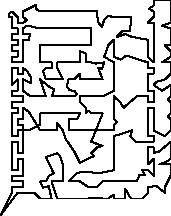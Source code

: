 unitsize(0.001cm);
// 53795.4
draw((200,400)--(0,0));
draw((0,0)--(300,400));
draw((300,400)--(400,400));
draw((400,400)--(600,400));
draw((600,400)--(700,300));
draw((700,300)--(800,300));
draw((800,300)--(900,300));
draw((900,300)--(850,520));
draw((850,520)--(750,490));
draw((750,490)--(700,600));
draw((700,600)--(800,600));
draw((800,600)--(850,700));
draw((850,700)--(939,740));
draw((939,740)--(800,1030));
draw((800,1030)--(1000,1100));
draw((1000,1100)--(1050,1050));
draw((1050,1050)--(1100,900));
draw((1100,900)--(1100,700));
draw((1100,700)--(1100,600));
draw((1100,600)--(1000,600));
draw((1000,600)--(900,600));
draw((900,600)--(1000,300));
draw((1000,300)--(1100,300));
draw((1100,300)--(1200,300));
draw((1200,300)--(1300,300));
draw((1300,300)--(1400,300));
draw((1400,300)--(1550,300));
draw((1550,300)--(1710,310));
draw((1710,310)--(1800,300));
draw((1800,300)--(1900,300));
draw((1900,300)--(2000,370));
draw((2000,370)--(2000,300));
draw((2000,300)--(2100,300));
draw((2100,300)--(2200,300));
draw((2200,300)--(2200,469));
draw((2200,469)--(2300,300));
draw((2300,300)--(2400,300));
draw((2400,300)--(2500,300));
draw((2500,300)--(2600,400));
draw((2600,400)--(2600,500));
draw((2600,500)--(2750,520));
draw((2750,520)--(2900,400));
draw((2900,400)--(2900,500));
draw((2900,500)--(3000,700));
draw((3000,700)--(3000,800));
draw((3000,800)--(3000,900));
draw((3000,900)--(2800,900));
draw((2800,900)--(2930,950));
draw((2930,950)--(3000,1000));
draw((3000,1000)--(3000,1100));
draw((3000,1100)--(3000,1200));
draw((3000,1200)--(3000,1300));
draw((3000,1300)--(2800,1130));
draw((2800,1130)--(2700,1100));
draw((2700,1100)--(2700,1200));
draw((2700,1200)--(2600,1200));
draw((2600,1200)--(2600,1100));
draw((2600,1100)--(2600,1000));
draw((2600,1000)--(2600,900));
draw((2600,900)--(2700,1000));
draw((2700,1000)--(2700,900));
draw((2700,900)--(2700,800));
draw((2700,800)--(2700,700));
draw((2700,700)--(2600,800));
draw((2600,800)--(2500,800));
draw((2500,800)--(2550,710));
draw((2550,710)--(2450,710));
draw((2450,710)--(2400,600));
draw((2400,600)--(2300,600));
draw((2300,600)--(2200,600));
draw((2200,600)--(2100,600));
draw((2100,600)--(2000,600));
draw((2000,600)--(1900,600));
draw((1900,600)--(1800,600));
draw((1800,600)--(1710,510));
draw((1710,510)--(1550,500));
draw((1550,500)--(1400,600));
draw((1400,600)--(1300,600));
draw((1300,600)--(1200,600));
draw((1200,600)--(1300,700));
draw((1300,700)--(1350,750));
draw((1350,750)--(1450,770));
draw((1450,770)--(1750,750));
draw((1750,750)--(2000,800));
draw((2000,800)--(2000,900));
draw((2000,900)--(2000,1000));
draw((2000,1000)--(2000,1100));
draw((2000,1100)--(2000,1200));
draw((2000,1200)--(2000,1300));
draw((2000,1300)--(2000,1400));
draw((2000,1400)--(2320,1500));
draw((2320,1500)--(2290,1400));
draw((2290,1400)--(2390,1300));
draw((2390,1300)--(2600,1300));
draw((2600,1300)--(2700,1300));
draw((2700,1300)--(2700,1400));
draw((2700,1400)--(2600,1400));
draw((2600,1400)--(2600,1500));
draw((2600,1500)--(2600,1600));
draw((2600,1600)--(2600,1700));
draw((2600,1700)--(2600,1800));
draw((2600,1800)--(2600,1900));
draw((2600,1900)--(2700,1900));
draw((2700,1900)--(2700,1800));
draw((2700,1800)--(2700,1700));
draw((2700,1700)--(2700,1600));
draw((2700,1600)--(2700,1500));
draw((2700,1500)--(2900,1400));
draw((2900,1400)--(3000,1500));
draw((3000,1500)--(3000,1600));
draw((3000,1600)--(3000,1700));
draw((3000,1700)--(2950,1750));
draw((2950,1750)--(3000,1800));
draw((3000,1800)--(3000,1900));
draw((3000,1900)--(3000,2000));
draw((3000,2000)--(2950,2050));
draw((2950,2050)--(3000,2100));
draw((3000,2100)--(3000,2200));
draw((3000,2200)--(3000,2300));
draw((3000,2300)--(2850,2200));
draw((2850,2200)--(2700,2300));
draw((2700,2300)--(2760,2360));
draw((2760,2360)--(2900,2400));
draw((2900,2400)--(3000,2500));
draw((3000,2500)--(3000,2600));
draw((3000,2600)--(3000,2700));
draw((3000,2700)--(2850,2700));
draw((2850,2700)--(3000,2800));
draw((3000,2800)--(3000,2900));
draw((3000,2900)--(2900,3000));
draw((2900,3000)--(3000,3000));
draw((3000,3000)--(3000,3100));
draw((3000,3100)--(3000,3200));
draw((3000,3200)--(3000,3300));
draw((3000,3300)--(2850,3350));
draw((2850,3350)--(3000,3400));
draw((3000,3400)--(3000,3500));
draw((3000,3500)--(3000,3600));
draw((3000,3600)--(3000,3700));
draw((3000,3700)--(3000,3800));
draw((3000,3800)--(2700,3800));
draw((2700,3800)--(2700,3700));
draw((2700,3700)--(2620,3650));
draw((2620,3650)--(2700,3600));
draw((2700,3600)--(2700,3500));
draw((2700,3500)--(2600,3400));
draw((2600,3400)--(2700,3400));
draw((2700,3400)--(2700,3300));
draw((2700,3300)--(2700,3200));
draw((2700,3200)--(2700,3100));
draw((2700,3100)--(2700,3000));
draw((2700,3000)--(2700,2900));
draw((2700,2900)--(2700,2800));
draw((2700,2800)--(2700,2700));
draw((2700,2700)--(2600,2800));
draw((2600,2800)--(2600,2900));
draw((2600,2900)--(2600,3000));
draw((2600,3000)--(2600,3100));
draw((2600,3100)--(2320,3150));
draw((2320,3150)--(2200,3200));
draw((2200,3200)--(2050,3150));
draw((2050,3150)--(2100,3200));
draw((2100,3200)--(2150,3250));
draw((2150,3250)--(2280,3250));
draw((2280,3250)--(2300,3400));
draw((2300,3400)--(2300,3500));
draw((2300,3500)--(2000,3500));
draw((2000,3500)--(1900,3520));
draw((1900,3520)--(1829,3450));
draw((1829,3450)--(1790,3330));
draw((1790,3330)--(1720,3409));
draw((1720,3409)--(1700,3600));
draw((1700,3600)--(1600,3600));
draw((1600,3600)--(1500,3600));
draw((1500,3600)--(1400,3600));
draw((1400,3600)--(1300,3600));
draw((1300,3600)--(1200,3600));
draw((1200,3600)--(1100,3600));
draw((1100,3600)--(1000,3600));
draw((1000,3600)--(900,3600));
draw((900,3600)--(800,3600));
draw((800,3600)--(700,3600));
draw((700,3600)--(620,3650));
draw((620,3650)--(620,3709));
draw((620,3709)--(400,3600));
draw((400,3600)--(400,3500));
draw((400,3500)--(469,3450));
draw((469,3450)--(400,3400));
draw((400,3400)--(300,3400));
draw((300,3400)--(300,3500));
draw((300,3500)--(200,3600));
draw((200,3600)--(150,3550));
draw((150,3550)--(150,3500));
draw((150,3500)--(200,3500));
draw((200,3500)--(200,3400));
draw((200,3400)--(200,3300));
draw((200,3300)--(300,3300));
draw((300,3300)--(300,3200));
draw((300,3200)--(200,3200));
draw((200,3200)--(200,3100));
draw((200,3100)--(300,3100));
draw((300,3100)--(300,3000));
draw((300,3000)--(200,3000));
draw((200,3000)--(200,2900));
draw((200,2900)--(300,2900));
draw((300,2900)--(300,2800));
draw((300,2800)--(200,2800));
draw((200,2800)--(200,2700));
draw((200,2700)--(300,2700));
draw((300,2700)--(400,2700));
draw((400,2700)--(400,2800));
draw((400,2800)--(400,2900));
draw((400,2900)--(400,3000));
draw((400,3000)--(400,3100));
draw((400,3100)--(500,3100));
draw((500,3100)--(520,3200));
draw((520,3200)--(400,3200));
draw((400,3200)--(400,3300));
draw((400,3300)--(469,3350));
draw((469,3350)--(700,3300));
draw((700,3300)--(800,3300));
draw((800,3300)--(900,3300));
draw((900,3300)--(1000,3300));
draw((1000,3300)--(1100,3300));
draw((1100,3300)--(1200,3300));
draw((1200,3300)--(1300,3300));
draw((1300,3300)--(1400,3300));
draw((1400,3300)--(1500,3300));
draw((1500,3300)--(1600,3300));
draw((1600,3300)--(1600,3000));
draw((1600,3000)--(1500,3000));
draw((1500,3000)--(1400,3000));
draw((1400,3000)--(1300,3000));
draw((1300,3000)--(1200,3000));
draw((1200,3000)--(1100,3000));
draw((1100,3000)--(1000,3000));
draw((1000,3000)--(900,3000));
draw((900,3000)--(800,3000));
draw((800,3000)--(700,3000));
draw((700,3000)--(700,2700));
draw((700,2700)--(800,2700));
draw((800,2700)--(900,2700));
draw((900,2700)--(910,2600));
draw((910,2600)--(800,2600));
draw((800,2600)--(750,2550));
draw((750,2550)--(800,2400));
draw((800,2400)--(900,2400));
draw((900,2400)--(1000,2400));
draw((1000,2400)--(1100,2400));
draw((1100,2400)--(1000,2600));
draw((1000,2600)--(1000,2700));
draw((1000,2700)--(1100,2700));
draw((1100,2700)--(1200,2700));
draw((1200,2700)--(1300,2700));
draw((1300,2700)--(1400,2700));
draw((1400,2700)--(1400,2820));
draw((1400,2820)--(1400,2900));
draw((1400,2900)--(1500,2860));
draw((1500,2860)--(1500,2800));
draw((1500,2800)--(1500,2700));
draw((1500,2700)--(1600,2700));
draw((1600,2700)--(1690,2680));
draw((1690,2680)--(1829,2700));
draw((1829,2700)--(1790,2580));
draw((1790,2580)--(1720,2610));
draw((1720,2610)--(1800,2400));
draw((1800,2400)--(1700,2400));
draw((1700,2400)--(1600,2400));
draw((1600,2400)--(1500,2400));
draw((1500,2400)--(1400,2400));
draw((1400,2400)--(1400,2500));
draw((1400,2500)--(1300,2400));
draw((1300,2400)--(1200,2400));
draw((1200,2400)--(1170,2280));
draw((1170,2280)--(1220,2210));
draw((1220,2210)--(1300,2200));
draw((1300,2200)--(1350,2140));
draw((1350,2140)--(1300,2100));
draw((1300,2100)--(1200,2100));
draw((1200,2100)--(1100,2100));
draw((1100,2100)--(1000,2100));
draw((1000,2100)--(900,2100));
draw((900,2100)--(950,2220));
draw((950,2220)--(850,2280));
draw((850,2280)--(700,2400));
draw((700,2400)--(800,2100));
draw((800,2100)--(700,2100));
draw((700,2100)--(530,2100));
draw((530,2100)--(400,2200));
draw((400,2200)--(400,2300));
draw((400,2300)--(400,2400));
draw((400,2400)--(540,2330));
draw((540,2330)--(540,2430));
draw((540,2430)--(469,2550));
draw((469,2550)--(400,2600));
draw((400,2600)--(400,2500));
draw((400,2500)--(300,2500));
draw((300,2500)--(300,2600));
draw((300,2600)--(200,2600));
draw((200,2600)--(200,2500));
draw((200,2500)--(200,2400));
draw((200,2400)--(200,2300));
draw((200,2300)--(300,2400));
draw((300,2400)--(300,2300));
draw((300,2300)--(300,2200));
draw((300,2200)--(200,2200));
draw((200,2200)--(200,2100));
draw((200,2100)--(300,2100));
draw((300,2100)--(400,2100));
draw((400,2100)--(400,2000));
draw((400,2000)--(300,2000));
draw((300,2000)--(200,2000));
draw((200,2000)--(200,1900));
draw((200,1900)--(300,1900));
draw((300,1900)--(300,1800));
draw((300,1800)--(200,1800));
draw((200,1800)--(200,1700));
draw((200,1700)--(200,1600));
draw((200,1600)--(200,1500));
draw((200,1500)--(200,1400));
draw((200,1400)--(300,1400));
draw((300,1400)--(300,1500));
draw((300,1500)--(400,1500));
draw((400,1500)--(500,1500));
draw((500,1500)--(700,1600));
draw((700,1600)--(700,1800));
draw((700,1800)--(800,1800));
draw((800,1800)--(900,1800));
draw((900,1800)--(1000,1800));
draw((1000,1800)--(1100,1800));
draw((1100,1800)--(1200,1800));
draw((1200,1800)--(1300,1800));
draw((1300,1800)--(1400,1800));
draw((1400,1800)--(1350,1700));
draw((1350,1700)--(1200,1700));
draw((1200,1700)--(1200,1500));
draw((1200,1500)--(1300,1500));
draw((1300,1500)--(1400,1500));
draw((1400,1500)--(1500,1500));
draw((1500,1500)--(1600,1500));
draw((1600,1500)--(1700,1500));
draw((1700,1500)--(1800,1500));
draw((1800,1500)--(2000,1500));
draw((2000,1500)--(2000,1600));
draw((2000,1600)--(2060,1650));
draw((2060,1650)--(2000,1700));
draw((2000,1700)--(2000,1800));
draw((2000,1800)--(2000,1900));
draw((2000,1900)--(2000,2000));
draw((2000,2000)--(2000,2100));
draw((2000,2100)--(2110,2000));
draw((2110,2000)--(2170,1900));
draw((2170,1900)--(2400,2100));
draw((2400,2100)--(2600,2100));
draw((2600,2100)--(2600,2000));
draw((2600,2000)--(2700,2000));
draw((2700,2000)--(2700,2100));
draw((2700,2100)--(2700,2200));
draw((2700,2200)--(2600,2200));
draw((2600,2200)--(2600,2300));
draw((2600,2300)--(2600,2400));
draw((2600,2400)--(2600,2500));
draw((2600,2500)--(2700,2500));
draw((2700,2500)--(2700,2600));
draw((2700,2600)--(2600,2600));
draw((2600,2600)--(2600,2700));
draw((2600,2700)--(2220,2820));
draw((2220,2820)--(2120,2750));
draw((2120,2750)--(2000,2800));
draw((2000,2800)--(2000,2900));
draw((2000,2900)--(2000,3000));
draw((2000,3000)--(2000,3100));
draw((2000,3100)--(1900,3000));
draw((1900,3000)--(1829,2800));
draw((1829,2800)--(2000,2700));
draw((2000,2700)--(2000,2600));
draw((2000,2600)--(2000,2500));
draw((2000,2500)--(2000,2400));
draw((2000,2400)--(2000,2300));
draw((2000,2300)--(2000,2200));
draw((2000,2200)--(1800,2100));
draw((1800,2100)--(1700,2100));
draw((1700,2100)--(1600,2100));
draw((1600,2100)--(1500,2100));
draw((1500,2100)--(1400,2100));
draw((1400,2100)--(1400,2000));
draw((1400,2000)--(1500,1900));
draw((1500,1900)--(1500,1800));
draw((1500,1800)--(1550,1850));
draw((1550,1850)--(1600,1800));
draw((1600,1800)--(1700,1800));
draw((1700,1800)--(1800,1800));
draw((1800,1800)--(1600,1300));
draw((1600,1300)--(1800,1230));
draw((1800,1230)--(1700,1200));
draw((1700,1200)--(1600,1100));
draw((1600,1100)--(1650,1050));
draw((1650,1050)--(1400,930));
draw((1400,930)--(1300,1130));
draw((1300,1130)--(1150,1350));
draw((1150,1350)--(1100,1500));
draw((1100,1500)--(1000,1629));
draw((1000,1629)--(1000,1500));
draw((1000,1500)--(900,1500));
draw((900,1500)--(800,1500));
draw((800,1500)--(700,1500));
draw((700,1500)--(500,1829));
draw((500,1829)--(400,1900));
draw((400,1900)--(400,1800));
draw((400,1800)--(400,1700));
draw((400,1700)--(300,1700));
draw((300,1700)--(300,1600));
draw((300,1600)--(400,1600));
draw((400,1600)--(400,1400));
draw((400,1400)--(400,1300));
draw((400,1300)--(400,1200));
draw((400,1200)--(400,1100));
draw((400,1100)--(300,1100));
draw((300,1100)--(300,1200));
draw((300,1200)--(300,1300));
draw((300,1300)--(200,1300));
draw((200,1300)--(200,1200));
draw((200,1200)--(200,1100));
draw((200,1100)--(200,1000));
draw((200,1000)--(200,900));
draw((200,900)--(200,800));
draw((200,800)--(300,800));
draw((300,800)--(300,900));
draw((300,900)--(300,1000));
draw((300,1000)--(400,1000));
draw((400,1000)--(400,900));
draw((400,900)--(400,800));
draw((400,800)--(400,700));
draw((400,700)--(300,700));
draw((300,700)--(200,700));
draw((200,700)--(200,600));
draw((200,600)--(300,600));
draw((300,600)--(400,600));
draw((400,600)--(400,500));
draw((400,500)--(300,500));
draw((300,500)--(200,500));
draw((200,500)--(200,400));

